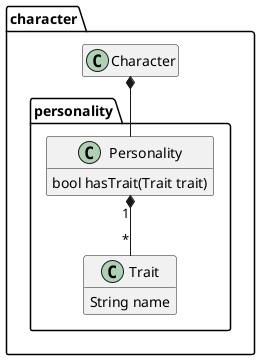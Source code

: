 @startuml

hide empty members

package character {

package personality {

class Trait {
  String name
}

class Personality {
  bool hasTrait(Trait trait)
}

}


class Character

}

Personality "1" *-- "*"  Trait
Character *--  Personality

@enduml